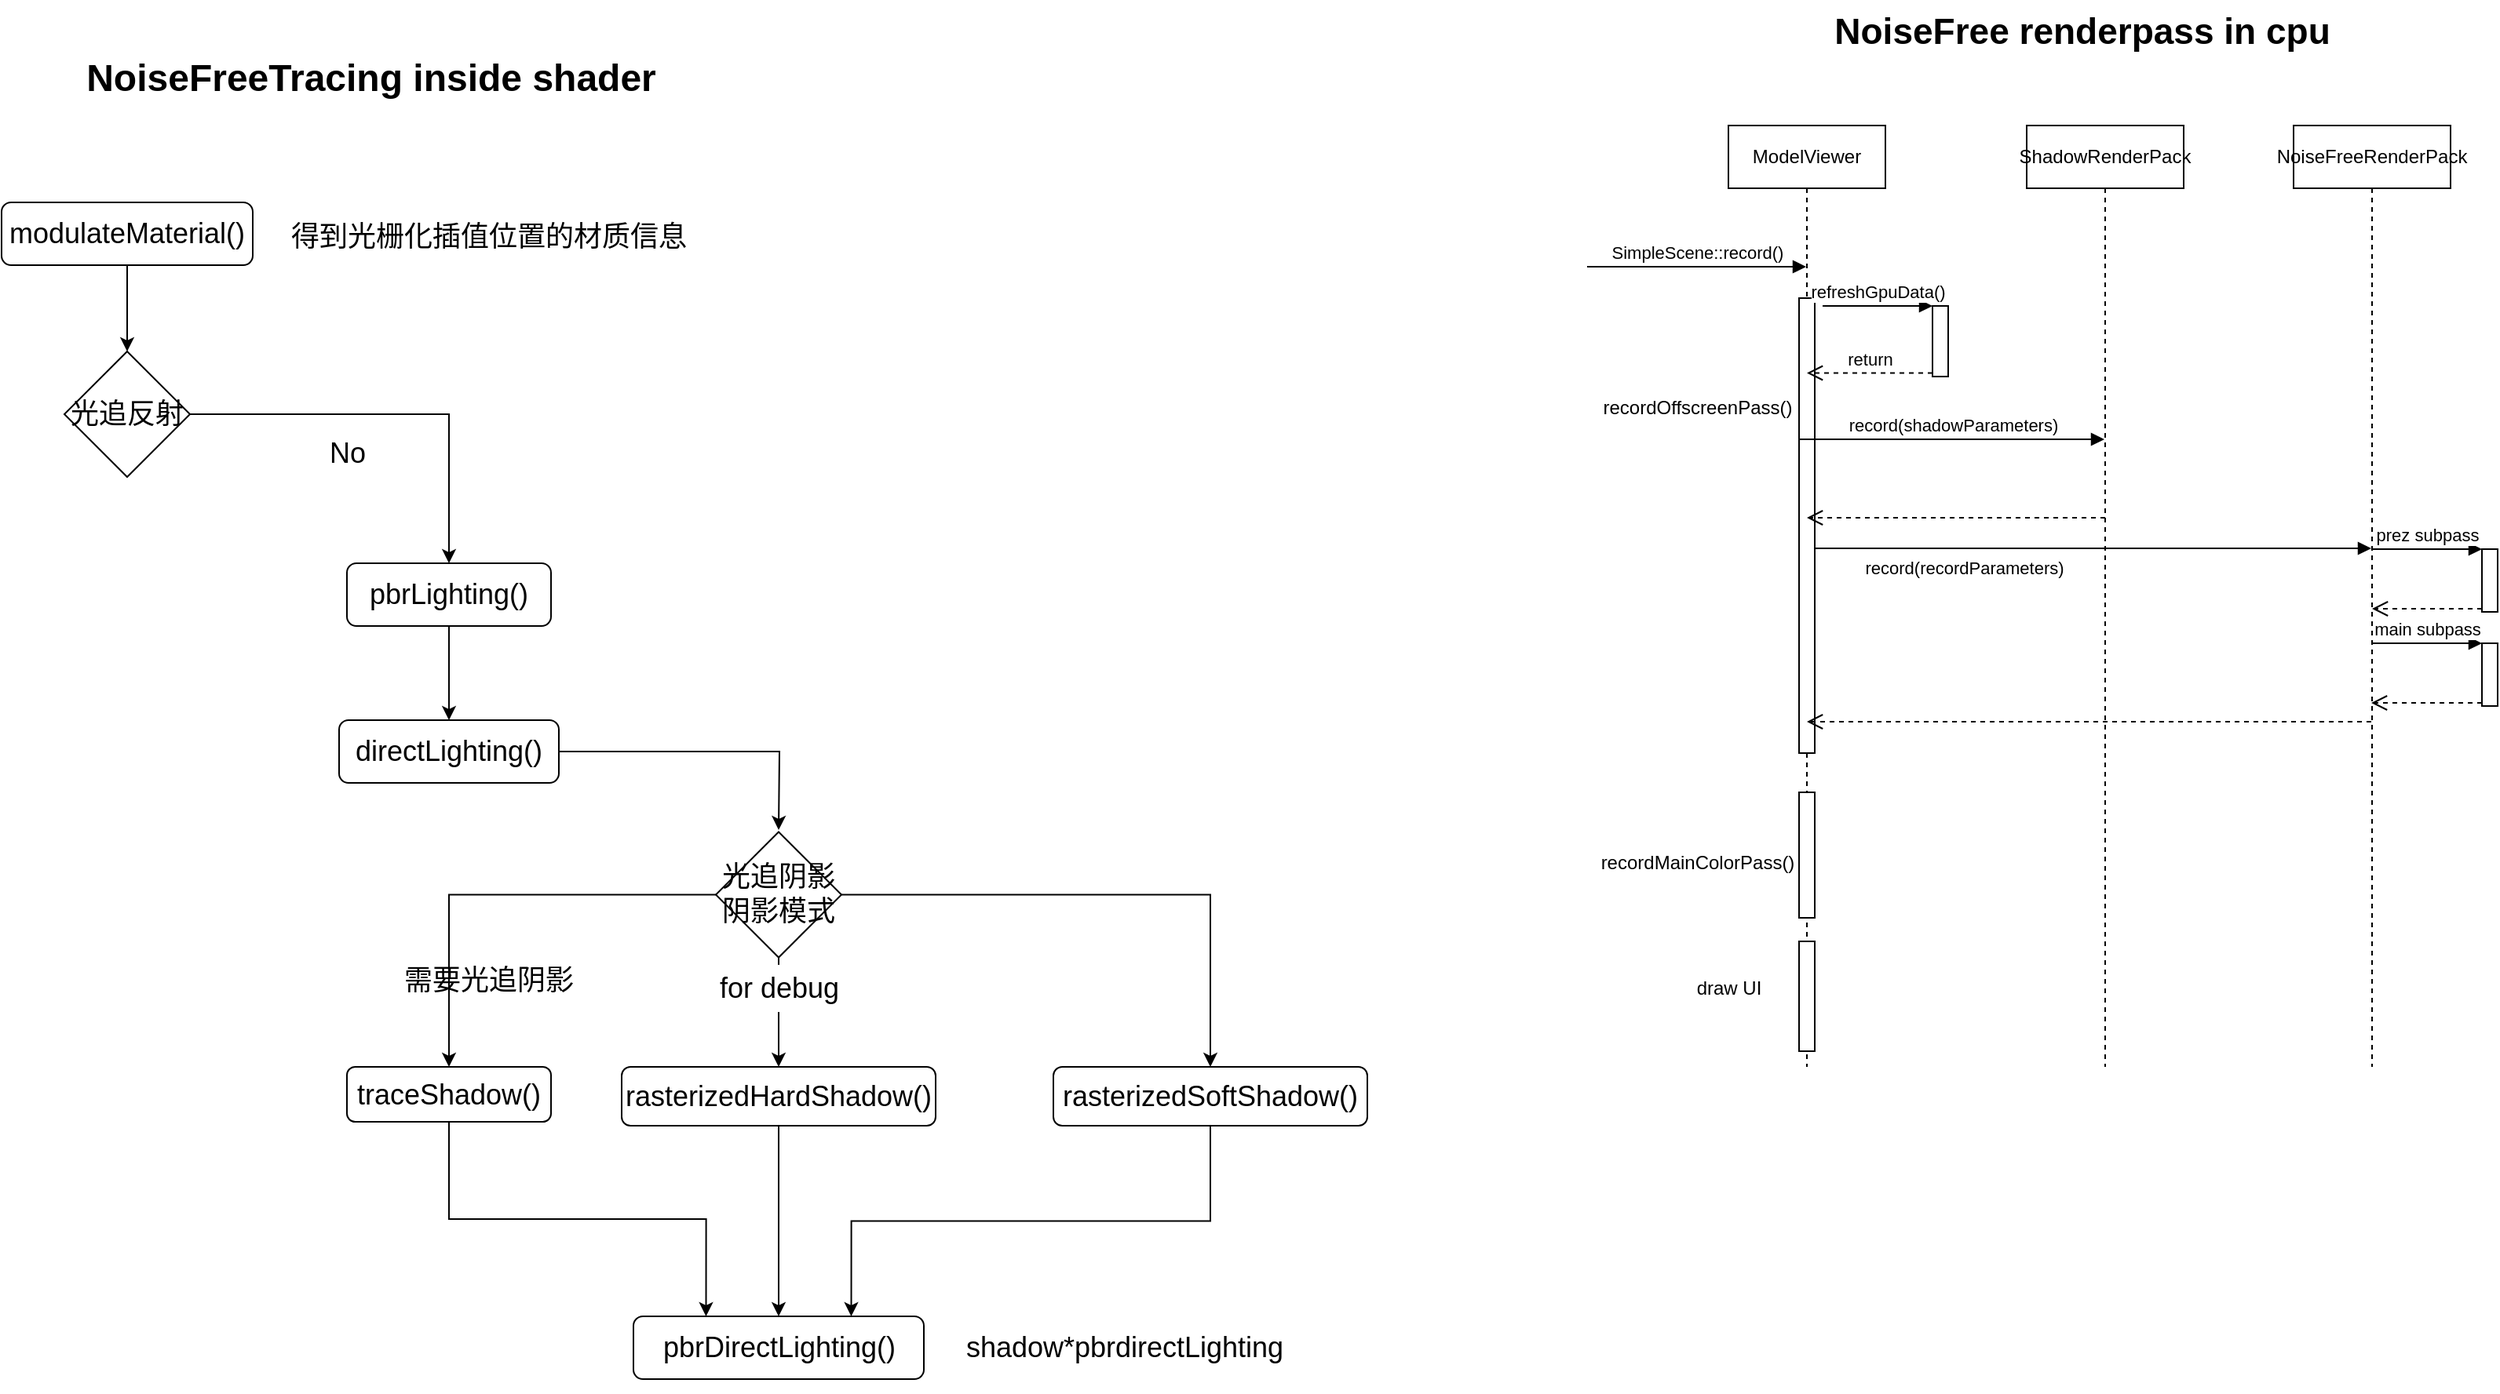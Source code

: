 <mxfile version="20.2.3" type="github">
  <diagram id="3_2vXmYikiGq84XksHhd" name="第 1 页">
    <mxGraphModel dx="3377" dy="1064" grid="1" gridSize="10" guides="1" tooltips="1" connect="1" arrows="1" fold="1" page="1" pageScale="1" pageWidth="827" pageHeight="1169" math="0" shadow="0">
      <root>
        <mxCell id="0" />
        <mxCell id="1" parent="0" />
        <mxCell id="_3otI1U2jqaktOVGI7ai-1" value="ModelViewer" style="shape=umlLifeline;perimeter=lifelinePerimeter;whiteSpace=wrap;html=1;container=1;collapsible=0;recursiveResize=0;outlineConnect=0;" parent="1" vertex="1">
          <mxGeometry x="90" y="160" width="100" height="600" as="geometry" />
        </mxCell>
        <mxCell id="_3otI1U2jqaktOVGI7ai-5" value="" style="html=1;points=[];perimeter=orthogonalPerimeter;" parent="_3otI1U2jqaktOVGI7ai-1" vertex="1">
          <mxGeometry x="45" y="110" width="10" height="290" as="geometry" />
        </mxCell>
        <mxCell id="_3otI1U2jqaktOVGI7ai-10" value="record(shadowParameters)" style="html=1;verticalAlign=bottom;endArrow=block;rounded=0;" parent="_3otI1U2jqaktOVGI7ai-1" target="_3otI1U2jqaktOVGI7ai-2" edge="1">
          <mxGeometry width="80" relative="1" as="geometry">
            <mxPoint x="45" y="200" as="sourcePoint" />
            <mxPoint x="125" y="200" as="targetPoint" />
          </mxGeometry>
        </mxCell>
        <mxCell id="_3otI1U2jqaktOVGI7ai-11" value="record(recordParameters)" style="html=1;verticalAlign=bottom;endArrow=block;rounded=0;" parent="_3otI1U2jqaktOVGI7ai-1" target="_3otI1U2jqaktOVGI7ai-3" edge="1">
          <mxGeometry x="-0.464" y="-20" width="80" relative="1" as="geometry">
            <mxPoint x="55" y="269.5" as="sourcePoint" />
            <mxPoint x="135" y="269.5" as="targetPoint" />
            <mxPoint y="1" as="offset" />
          </mxGeometry>
        </mxCell>
        <mxCell id="_3otI1U2jqaktOVGI7ai-27" value="" style="html=1;points=[];perimeter=orthogonalPerimeter;" parent="_3otI1U2jqaktOVGI7ai-1" vertex="1">
          <mxGeometry x="45" y="425" width="10" height="80" as="geometry" />
        </mxCell>
        <mxCell id="_3otI1U2jqaktOVGI7ai-29" value="" style="html=1;points=[];perimeter=orthogonalPerimeter;" parent="_3otI1U2jqaktOVGI7ai-1" vertex="1">
          <mxGeometry x="45" y="520" width="10" height="70" as="geometry" />
        </mxCell>
        <mxCell id="_3otI1U2jqaktOVGI7ai-2" value="ShadowRenderPack" style="shape=umlLifeline;perimeter=lifelinePerimeter;whiteSpace=wrap;html=1;container=1;collapsible=0;recursiveResize=0;outlineConnect=0;" parent="1" vertex="1">
          <mxGeometry x="280" y="160" width="100" height="600" as="geometry" />
        </mxCell>
        <mxCell id="_3otI1U2jqaktOVGI7ai-26" value="" style="html=1;verticalAlign=bottom;endArrow=open;dashed=1;endSize=8;rounded=0;" parent="_3otI1U2jqaktOVGI7ai-2" source="_3otI1U2jqaktOVGI7ai-3" edge="1">
          <mxGeometry relative="1" as="geometry">
            <mxPoint x="50.5" y="380" as="sourcePoint" />
            <mxPoint x="-140" y="380" as="targetPoint" />
          </mxGeometry>
        </mxCell>
        <mxCell id="_3otI1U2jqaktOVGI7ai-3" value="NoiseFreeRenderPack" style="shape=umlLifeline;perimeter=lifelinePerimeter;whiteSpace=wrap;html=1;container=1;collapsible=0;recursiveResize=0;outlineConnect=0;" parent="1" vertex="1">
          <mxGeometry x="450" y="160" width="100" height="600" as="geometry" />
        </mxCell>
        <mxCell id="_3otI1U2jqaktOVGI7ai-4" value="SimpleScene::record()" style="html=1;verticalAlign=bottom;endArrow=block;rounded=0;" parent="1" target="_3otI1U2jqaktOVGI7ai-1" edge="1">
          <mxGeometry width="80" relative="1" as="geometry">
            <mxPoint y="250" as="sourcePoint" />
            <mxPoint x="80" y="250" as="targetPoint" />
          </mxGeometry>
        </mxCell>
        <mxCell id="_3otI1U2jqaktOVGI7ai-6" value="recordOffscreenPass()" style="text;html=1;align=center;verticalAlign=middle;resizable=0;points=[];autosize=1;strokeColor=none;fillColor=none;" parent="1" vertex="1">
          <mxGeometry y="325" width="140" height="30" as="geometry" />
        </mxCell>
        <mxCell id="_3otI1U2jqaktOVGI7ai-7" value="" style="html=1;points=[];perimeter=orthogonalPerimeter;" parent="1" vertex="1">
          <mxGeometry x="220" y="275" width="10" height="45" as="geometry" />
        </mxCell>
        <mxCell id="_3otI1U2jqaktOVGI7ai-8" value="refreshGpuData()" style="html=1;verticalAlign=bottom;endArrow=block;entryX=0;entryY=0;rounded=0;" parent="1" target="_3otI1U2jqaktOVGI7ai-7" edge="1">
          <mxGeometry relative="1" as="geometry">
            <mxPoint x="150" y="275" as="sourcePoint" />
          </mxGeometry>
        </mxCell>
        <mxCell id="_3otI1U2jqaktOVGI7ai-9" value="return" style="html=1;verticalAlign=bottom;endArrow=open;dashed=1;endSize=8;exitX=0;exitY=0.95;rounded=0;" parent="1" source="_3otI1U2jqaktOVGI7ai-7" target="_3otI1U2jqaktOVGI7ai-1" edge="1">
          <mxGeometry relative="1" as="geometry">
            <mxPoint x="150" y="351" as="targetPoint" />
          </mxGeometry>
        </mxCell>
        <mxCell id="_3otI1U2jqaktOVGI7ai-12" value="" style="html=1;points=[];perimeter=orthogonalPerimeter;" parent="1" vertex="1">
          <mxGeometry x="570" y="430" width="10" height="40" as="geometry" />
        </mxCell>
        <mxCell id="_3otI1U2jqaktOVGI7ai-13" value="prez subpass" style="html=1;verticalAlign=bottom;endArrow=block;entryX=0;entryY=0;rounded=0;" parent="1" target="_3otI1U2jqaktOVGI7ai-12" edge="1">
          <mxGeometry relative="1" as="geometry">
            <mxPoint x="500" y="430" as="sourcePoint" />
          </mxGeometry>
        </mxCell>
        <mxCell id="_3otI1U2jqaktOVGI7ai-14" value="" style="html=1;verticalAlign=bottom;endArrow=open;dashed=1;endSize=8;exitX=0;exitY=0.95;rounded=0;" parent="1" source="_3otI1U2jqaktOVGI7ai-12" target="_3otI1U2jqaktOVGI7ai-3" edge="1">
          <mxGeometry relative="1" as="geometry">
            <mxPoint x="500" y="506" as="targetPoint" />
          </mxGeometry>
        </mxCell>
        <mxCell id="_3otI1U2jqaktOVGI7ai-19" value="" style="html=1;points=[];perimeter=orthogonalPerimeter;" parent="1" vertex="1">
          <mxGeometry x="570" y="490" width="10" height="40" as="geometry" />
        </mxCell>
        <mxCell id="_3otI1U2jqaktOVGI7ai-20" value="main subpass" style="html=1;verticalAlign=bottom;endArrow=block;entryX=0;entryY=0;rounded=0;" parent="1" target="_3otI1U2jqaktOVGI7ai-19" edge="1">
          <mxGeometry relative="1" as="geometry">
            <mxPoint x="500" y="490" as="sourcePoint" />
          </mxGeometry>
        </mxCell>
        <mxCell id="_3otI1U2jqaktOVGI7ai-21" value="" style="html=1;verticalAlign=bottom;endArrow=open;dashed=1;endSize=8;exitX=0;exitY=0.95;rounded=0;" parent="1" source="_3otI1U2jqaktOVGI7ai-19" edge="1">
          <mxGeometry relative="1" as="geometry">
            <mxPoint x="499.5" y="528" as="targetPoint" />
          </mxGeometry>
        </mxCell>
        <mxCell id="_3otI1U2jqaktOVGI7ai-22" value="" style="html=1;verticalAlign=bottom;endArrow=open;dashed=1;endSize=8;rounded=0;" parent="1" target="_3otI1U2jqaktOVGI7ai-1" edge="1">
          <mxGeometry relative="1" as="geometry">
            <mxPoint x="330" y="410" as="sourcePoint" />
            <mxPoint x="250" y="410" as="targetPoint" />
          </mxGeometry>
        </mxCell>
        <mxCell id="_3otI1U2jqaktOVGI7ai-28" value="recordMainColorPass()" style="text;html=1;align=center;verticalAlign=middle;resizable=0;points=[];autosize=1;strokeColor=none;fillColor=none;" parent="1" vertex="1">
          <mxGeometry x="-5" y="615" width="150" height="30" as="geometry" />
        </mxCell>
        <mxCell id="_3otI1U2jqaktOVGI7ai-30" value="draw UI" style="text;html=1;align=center;verticalAlign=middle;resizable=0;points=[];autosize=1;strokeColor=none;fillColor=none;" parent="1" vertex="1">
          <mxGeometry x="55" y="695" width="70" height="30" as="geometry" />
        </mxCell>
        <mxCell id="_3otI1U2jqaktOVGI7ai-31" value="&lt;font style=&quot;font-size: 23px;&quot;&gt;&lt;b&gt;NoiseFree renderpass in cpu&lt;/b&gt;&lt;/font&gt;" style="text;html=1;align=center;verticalAlign=middle;resizable=0;points=[];autosize=1;strokeColor=none;fillColor=none;" parent="1" vertex="1">
          <mxGeometry x="145" y="80" width="340" height="40" as="geometry" />
        </mxCell>
        <mxCell id="YW89VqUKRUVAPaTJmO_h-5" style="edgeStyle=orthogonalEdgeStyle;rounded=0;orthogonalLoop=1;jettySize=auto;html=1;exitX=0.5;exitY=1;exitDx=0;exitDy=0;entryX=0.5;entryY=0;entryDx=0;entryDy=0;fontSize=18;" edge="1" parent="1" source="YW89VqUKRUVAPaTJmO_h-1" target="YW89VqUKRUVAPaTJmO_h-4">
          <mxGeometry relative="1" as="geometry" />
        </mxCell>
        <mxCell id="YW89VqUKRUVAPaTJmO_h-1" value="&lt;font style=&quot;font-size: 18px;&quot;&gt;modulateMaterial()&lt;/font&gt;" style="rounded=1;whiteSpace=wrap;html=1;" vertex="1" parent="1">
          <mxGeometry x="-1010" y="209" width="160" height="40" as="geometry" />
        </mxCell>
        <mxCell id="YW89VqUKRUVAPaTJmO_h-2" value="&lt;font style=&quot;font-size: 24px;&quot;&gt;&lt;b&gt;NoiseFreeTracing inside shader&lt;/b&gt;&lt;/font&gt;" style="text;html=1;align=center;verticalAlign=middle;resizable=0;points=[];autosize=1;strokeColor=none;fillColor=none;" vertex="1" parent="1">
          <mxGeometry x="-970" y="110" width="390" height="40" as="geometry" />
        </mxCell>
        <mxCell id="YW89VqUKRUVAPaTJmO_h-3" value="&lt;font style=&quot;font-size: 18px;&quot;&gt;得到光栅化插值位置的材质信息&lt;/font&gt;" style="text;html=1;align=center;verticalAlign=middle;resizable=0;points=[];autosize=1;strokeColor=none;fillColor=none;fontSize=24;" vertex="1" parent="1">
          <mxGeometry x="-840" y="209" width="280" height="40" as="geometry" />
        </mxCell>
        <mxCell id="YW89VqUKRUVAPaTJmO_h-7" style="edgeStyle=orthogonalEdgeStyle;rounded=0;orthogonalLoop=1;jettySize=auto;html=1;exitX=1;exitY=0.5;exitDx=0;exitDy=0;fontSize=18;" edge="1" parent="1" source="YW89VqUKRUVAPaTJmO_h-4" target="YW89VqUKRUVAPaTJmO_h-6">
          <mxGeometry relative="1" as="geometry" />
        </mxCell>
        <mxCell id="YW89VqUKRUVAPaTJmO_h-4" value="光追反射" style="rhombus;whiteSpace=wrap;html=1;fontSize=18;" vertex="1" parent="1">
          <mxGeometry x="-970" y="304" width="80" height="80" as="geometry" />
        </mxCell>
        <mxCell id="YW89VqUKRUVAPaTJmO_h-10" style="edgeStyle=orthogonalEdgeStyle;rounded=0;orthogonalLoop=1;jettySize=auto;html=1;exitX=0.5;exitY=1;exitDx=0;exitDy=0;fontSize=18;" edge="1" parent="1" source="YW89VqUKRUVAPaTJmO_h-6" target="YW89VqUKRUVAPaTJmO_h-9">
          <mxGeometry relative="1" as="geometry" />
        </mxCell>
        <mxCell id="YW89VqUKRUVAPaTJmO_h-6" value="pbrLighting()" style="rounded=1;whiteSpace=wrap;html=1;fontSize=18;" vertex="1" parent="1">
          <mxGeometry x="-790" y="439" width="130" height="40" as="geometry" />
        </mxCell>
        <mxCell id="YW89VqUKRUVAPaTJmO_h-8" value="No" style="text;html=1;align=center;verticalAlign=middle;resizable=0;points=[];autosize=1;strokeColor=none;fillColor=none;fontSize=18;" vertex="1" parent="1">
          <mxGeometry x="-815" y="354" width="50" height="30" as="geometry" />
        </mxCell>
        <mxCell id="YW89VqUKRUVAPaTJmO_h-27" style="edgeStyle=orthogonalEdgeStyle;rounded=0;orthogonalLoop=1;jettySize=auto;html=1;exitX=1;exitY=0.5;exitDx=0;exitDy=0;fontSize=18;" edge="1" parent="1" source="YW89VqUKRUVAPaTJmO_h-9">
          <mxGeometry relative="1" as="geometry">
            <mxPoint x="-515" y="609" as="targetPoint" />
          </mxGeometry>
        </mxCell>
        <mxCell id="YW89VqUKRUVAPaTJmO_h-9" value="directLighting()" style="rounded=1;whiteSpace=wrap;html=1;fontSize=18;" vertex="1" parent="1">
          <mxGeometry x="-795" y="539" width="140" height="40" as="geometry" />
        </mxCell>
        <mxCell id="YW89VqUKRUVAPaTJmO_h-23" style="edgeStyle=orthogonalEdgeStyle;rounded=0;orthogonalLoop=1;jettySize=auto;html=1;exitX=1;exitY=0.5;exitDx=0;exitDy=0;entryX=0.5;entryY=0;entryDx=0;entryDy=0;fontSize=18;" edge="1" parent="1" source="YW89VqUKRUVAPaTJmO_h-11" target="YW89VqUKRUVAPaTJmO_h-21">
          <mxGeometry relative="1" as="geometry" />
        </mxCell>
        <mxCell id="YW89VqUKRUVAPaTJmO_h-37" style="edgeStyle=orthogonalEdgeStyle;rounded=0;orthogonalLoop=1;jettySize=auto;html=1;exitX=0.5;exitY=1;exitDx=0;exitDy=0;entryX=0.5;entryY=0;entryDx=0;entryDy=0;fontSize=18;startArrow=none;" edge="1" parent="1" source="YW89VqUKRUVAPaTJmO_h-25" target="YW89VqUKRUVAPaTJmO_h-17">
          <mxGeometry relative="1" as="geometry" />
        </mxCell>
        <mxCell id="YW89VqUKRUVAPaTJmO_h-40" style="edgeStyle=orthogonalEdgeStyle;rounded=0;orthogonalLoop=1;jettySize=auto;html=1;exitX=0;exitY=0.5;exitDx=0;exitDy=0;entryX=0.5;entryY=0;entryDx=0;entryDy=0;fontSize=18;" edge="1" parent="1" source="YW89VqUKRUVAPaTJmO_h-11" target="YW89VqUKRUVAPaTJmO_h-15">
          <mxGeometry relative="1" as="geometry" />
        </mxCell>
        <mxCell id="YW89VqUKRUVAPaTJmO_h-11" value="光追阴影&lt;br&gt;阴影模式" style="rhombus;whiteSpace=wrap;html=1;fontSize=18;" vertex="1" parent="1">
          <mxGeometry x="-555" y="610.25" width="80" height="80" as="geometry" />
        </mxCell>
        <mxCell id="YW89VqUKRUVAPaTJmO_h-29" style="edgeStyle=orthogonalEdgeStyle;rounded=0;orthogonalLoop=1;jettySize=auto;html=1;exitX=0.5;exitY=1;exitDx=0;exitDy=0;entryX=0.25;entryY=0;entryDx=0;entryDy=0;fontSize=18;" edge="1" parent="1" source="YW89VqUKRUVAPaTJmO_h-15" target="YW89VqUKRUVAPaTJmO_h-28">
          <mxGeometry relative="1" as="geometry" />
        </mxCell>
        <mxCell id="YW89VqUKRUVAPaTJmO_h-15" value="traceShadow()" style="rounded=1;whiteSpace=wrap;html=1;fontSize=18;" vertex="1" parent="1">
          <mxGeometry x="-790" y="760" width="130" height="35" as="geometry" />
        </mxCell>
        <mxCell id="YW89VqUKRUVAPaTJmO_h-30" style="edgeStyle=orthogonalEdgeStyle;rounded=0;orthogonalLoop=1;jettySize=auto;html=1;exitX=0.5;exitY=1;exitDx=0;exitDy=0;entryX=0.5;entryY=0;entryDx=0;entryDy=0;fontSize=18;" edge="1" parent="1" source="YW89VqUKRUVAPaTJmO_h-17" target="YW89VqUKRUVAPaTJmO_h-28">
          <mxGeometry relative="1" as="geometry" />
        </mxCell>
        <mxCell id="YW89VqUKRUVAPaTJmO_h-17" value="rasterizedHardShadow()" style="rounded=1;whiteSpace=wrap;html=1;fontSize=18;" vertex="1" parent="1">
          <mxGeometry x="-615" y="760" width="200" height="37.5" as="geometry" />
        </mxCell>
        <mxCell id="YW89VqUKRUVAPaTJmO_h-31" style="edgeStyle=orthogonalEdgeStyle;rounded=0;orthogonalLoop=1;jettySize=auto;html=1;exitX=0.5;exitY=1;exitDx=0;exitDy=0;entryX=0.75;entryY=0;entryDx=0;entryDy=0;fontSize=18;" edge="1" parent="1" source="YW89VqUKRUVAPaTJmO_h-21" target="YW89VqUKRUVAPaTJmO_h-28">
          <mxGeometry relative="1" as="geometry" />
        </mxCell>
        <mxCell id="YW89VqUKRUVAPaTJmO_h-21" value="rasterizedSoftShadow()" style="rounded=1;whiteSpace=wrap;html=1;fontSize=18;" vertex="1" parent="1">
          <mxGeometry x="-340" y="760" width="200" height="37.5" as="geometry" />
        </mxCell>
        <mxCell id="YW89VqUKRUVAPaTJmO_h-28" value="pbrDirectLighting()" style="rounded=1;whiteSpace=wrap;html=1;fontSize=18;" vertex="1" parent="1">
          <mxGeometry x="-607.5" y="919" width="185" height="40" as="geometry" />
        </mxCell>
        <mxCell id="YW89VqUKRUVAPaTJmO_h-32" value="shadow*pbrdirectLighting" style="text;html=1;align=center;verticalAlign=middle;resizable=0;points=[];autosize=1;strokeColor=none;fillColor=none;fontSize=18;" vertex="1" parent="1">
          <mxGeometry x="-410" y="924" width="230" height="30" as="geometry" />
        </mxCell>
        <mxCell id="YW89VqUKRUVAPaTJmO_h-34" style="edgeStyle=orthogonalEdgeStyle;rounded=0;orthogonalLoop=1;jettySize=auto;html=1;exitX=0.5;exitY=1;exitDx=0;exitDy=0;fontSize=18;" edge="1" parent="1" source="YW89VqUKRUVAPaTJmO_h-28" target="YW89VqUKRUVAPaTJmO_h-28">
          <mxGeometry relative="1" as="geometry" />
        </mxCell>
        <mxCell id="YW89VqUKRUVAPaTJmO_h-24" value="需要光追阴影" style="text;html=1;align=center;verticalAlign=middle;resizable=0;points=[];autosize=1;strokeColor=none;fillColor=none;fontSize=18;" vertex="1" parent="1">
          <mxGeometry x="-765" y="690.25" width="130" height="30" as="geometry" />
        </mxCell>
        <mxCell id="YW89VqUKRUVAPaTJmO_h-25" value="for debug" style="text;html=1;align=center;verticalAlign=middle;resizable=0;points=[];autosize=1;strokeColor=none;fillColor=none;fontSize=18;" vertex="1" parent="1">
          <mxGeometry x="-565" y="695" width="100" height="30" as="geometry" />
        </mxCell>
        <mxCell id="YW89VqUKRUVAPaTJmO_h-38" value="" style="edgeStyle=orthogonalEdgeStyle;rounded=0;orthogonalLoop=1;jettySize=auto;html=1;exitX=0.5;exitY=1;exitDx=0;exitDy=0;entryX=0.5;entryY=0;entryDx=0;entryDy=0;fontSize=18;endArrow=none;" edge="1" parent="1" source="YW89VqUKRUVAPaTJmO_h-11" target="YW89VqUKRUVAPaTJmO_h-25">
          <mxGeometry relative="1" as="geometry">
            <mxPoint x="-515" y="690.25" as="sourcePoint" />
            <mxPoint x="-515" y="745.25" as="targetPoint" />
          </mxGeometry>
        </mxCell>
      </root>
    </mxGraphModel>
  </diagram>
</mxfile>
